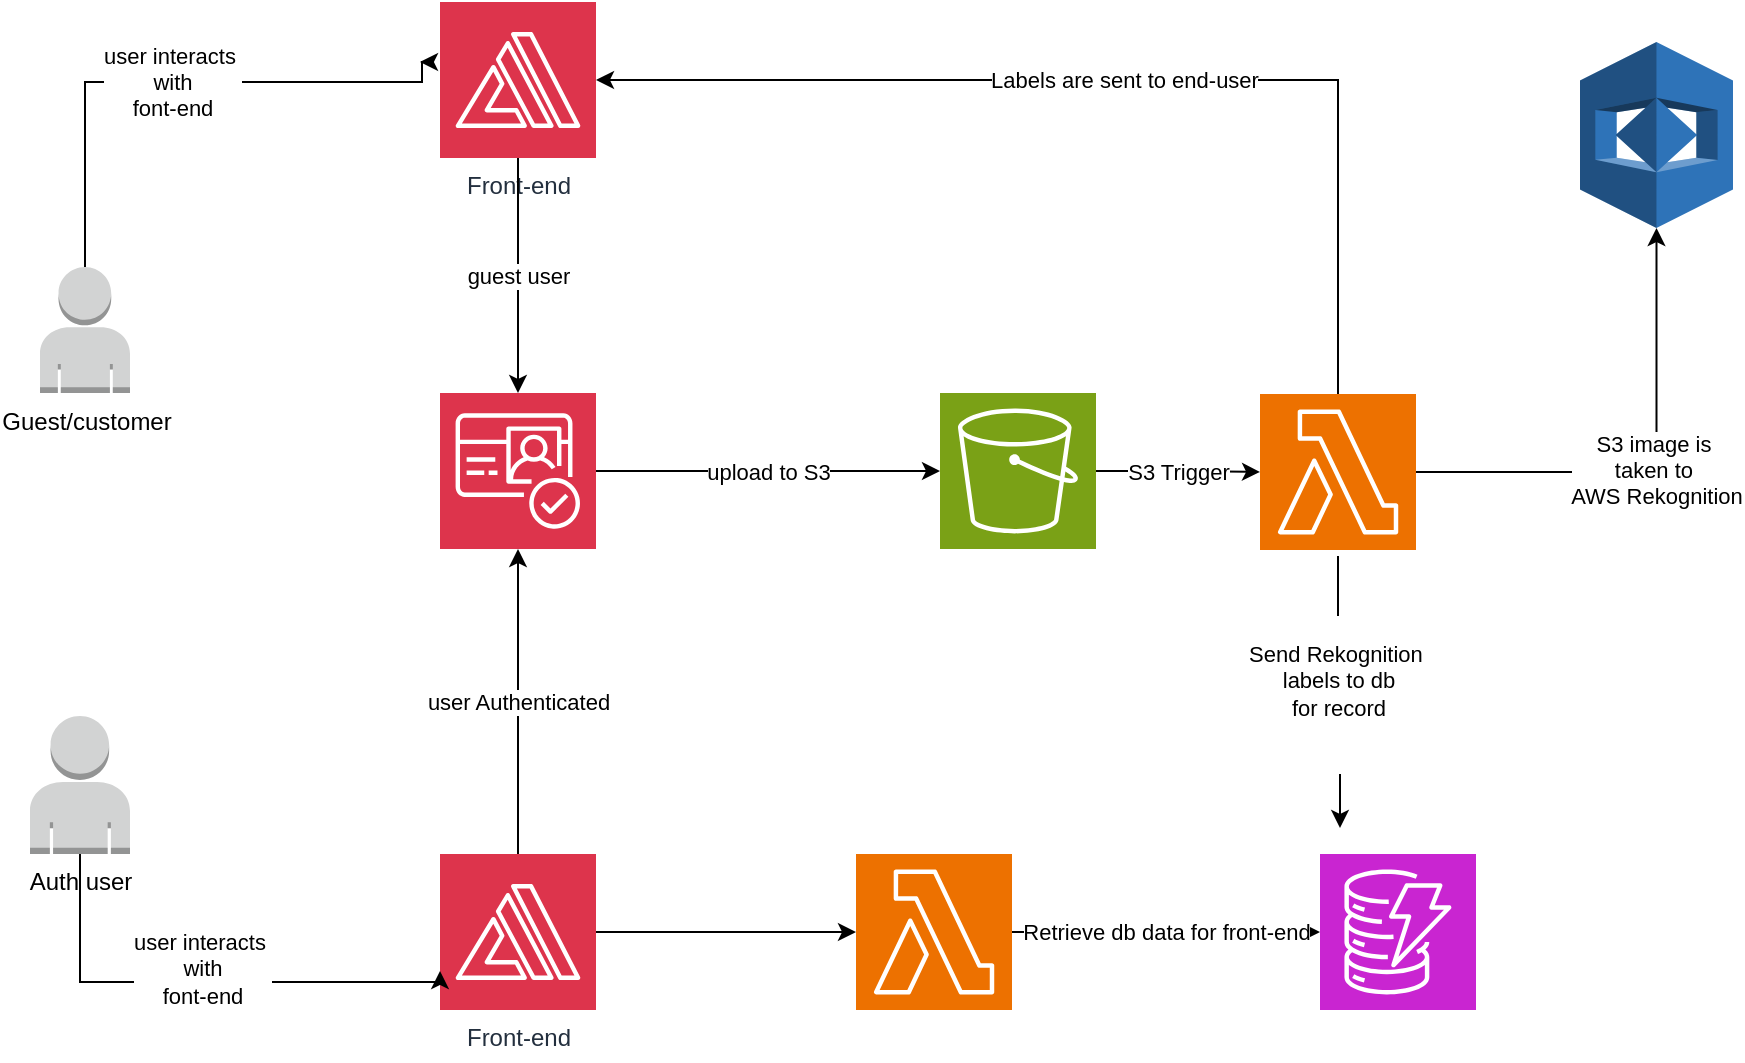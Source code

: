 <mxfile version="23.1.5" type="device">
  <diagram id="C5RBs43oDa-KdzZeNtuy" name="Page-1">
    <mxGraphModel dx="1707" dy="532" grid="1" gridSize="10" guides="1" tooltips="1" connect="1" arrows="1" fold="1" page="1" pageScale="1" pageWidth="827" pageHeight="1169" math="0" shadow="0">
      <root>
        <mxCell id="WIyWlLk6GJQsqaUBKTNV-0" />
        <mxCell id="WIyWlLk6GJQsqaUBKTNV-1" parent="WIyWlLk6GJQsqaUBKTNV-0" />
        <mxCell id="wY5oa4nwefZ4wJ2HdR3a-0" value="Guest/customer" style="outlineConnect=0;dashed=0;verticalLabelPosition=bottom;verticalAlign=top;align=center;html=1;shape=mxgraph.aws3.user;fillColor=#D2D3D3;gradientColor=none;" parent="WIyWlLk6GJQsqaUBKTNV-1" vertex="1">
          <mxGeometry x="-100" y="252.5" width="45" height="63" as="geometry" />
        </mxCell>
        <mxCell id="wY5oa4nwefZ4wJ2HdR3a-1" value="Front-end" style="sketch=0;points=[[0,0,0],[0.25,0,0],[0.5,0,0],[0.75,0,0],[1,0,0],[0,1,0],[0.25,1,0],[0.5,1,0],[0.75,1,0],[1,1,0],[0,0.25,0],[0,0.5,0],[0,0.75,0],[1,0.25,0],[1,0.5,0],[1,0.75,0]];outlineConnect=0;fontColor=#232F3E;fillColor=#DD344C;strokeColor=#ffffff;dashed=0;verticalLabelPosition=bottom;verticalAlign=top;align=center;html=1;fontSize=12;fontStyle=0;aspect=fixed;shape=mxgraph.aws4.resourceIcon;resIcon=mxgraph.aws4.amplify;" parent="WIyWlLk6GJQsqaUBKTNV-1" vertex="1">
          <mxGeometry x="100" y="120" width="78" height="78" as="geometry" />
        </mxCell>
        <mxCell id="wY5oa4nwefZ4wJ2HdR3a-2" value="user interacts&amp;nbsp;&lt;div&gt;with&lt;/div&gt;&lt;div&gt;font-end&lt;/div&gt;" style="edgeStyle=orthogonalEdgeStyle;rounded=0;orthogonalLoop=1;jettySize=auto;html=1;" parent="WIyWlLk6GJQsqaUBKTNV-1" source="wY5oa4nwefZ4wJ2HdR3a-0" edge="1">
          <mxGeometry relative="1" as="geometry">
            <mxPoint x="90" y="150" as="targetPoint" />
            <Array as="points">
              <mxPoint x="-77" y="160" />
              <mxPoint x="91" y="160" />
              <mxPoint x="91" y="150" />
            </Array>
          </mxGeometry>
        </mxCell>
        <mxCell id="wY5oa4nwefZ4wJ2HdR3a-7" value="upload to S3" style="edgeStyle=orthogonalEdgeStyle;rounded=0;orthogonalLoop=1;jettySize=auto;html=1;" parent="WIyWlLk6GJQsqaUBKTNV-1" source="wY5oa4nwefZ4wJ2HdR3a-3" target="wY5oa4nwefZ4wJ2HdR3a-6" edge="1">
          <mxGeometry relative="1" as="geometry" />
        </mxCell>
        <mxCell id="wY5oa4nwefZ4wJ2HdR3a-3" value="" style="sketch=0;points=[[0,0,0],[0.25,0,0],[0.5,0,0],[0.75,0,0],[1,0,0],[0,1,0],[0.25,1,0],[0.5,1,0],[0.75,1,0],[1,1,0],[0,0.25,0],[0,0.5,0],[0,0.75,0],[1,0.25,0],[1,0.5,0],[1,0.75,0]];outlineConnect=0;fontColor=#232F3E;fillColor=#DD344C;strokeColor=#ffffff;dashed=0;verticalLabelPosition=bottom;verticalAlign=top;align=center;html=1;fontSize=12;fontStyle=0;aspect=fixed;shape=mxgraph.aws4.resourceIcon;resIcon=mxgraph.aws4.cognito;" parent="WIyWlLk6GJQsqaUBKTNV-1" vertex="1">
          <mxGeometry x="100" y="315.5" width="78" height="78" as="geometry" />
        </mxCell>
        <mxCell id="wY5oa4nwefZ4wJ2HdR3a-4" value="guest user" style="edgeStyle=orthogonalEdgeStyle;rounded=0;orthogonalLoop=1;jettySize=auto;html=1;entryX=0.5;entryY=0;entryDx=0;entryDy=0;entryPerimeter=0;" parent="WIyWlLk6GJQsqaUBKTNV-1" source="wY5oa4nwefZ4wJ2HdR3a-1" target="wY5oa4nwefZ4wJ2HdR3a-3" edge="1">
          <mxGeometry relative="1" as="geometry" />
        </mxCell>
        <mxCell id="wY5oa4nwefZ4wJ2HdR3a-13" value="S3 Trigger" style="edgeStyle=orthogonalEdgeStyle;rounded=0;orthogonalLoop=1;jettySize=auto;html=1;" parent="WIyWlLk6GJQsqaUBKTNV-1" source="wY5oa4nwefZ4wJ2HdR3a-6" target="wY5oa4nwefZ4wJ2HdR3a-11" edge="1">
          <mxGeometry relative="1" as="geometry" />
        </mxCell>
        <mxCell id="wY5oa4nwefZ4wJ2HdR3a-6" value="" style="sketch=0;points=[[0,0,0],[0.25,0,0],[0.5,0,0],[0.75,0,0],[1,0,0],[0,1,0],[0.25,1,0],[0.5,1,0],[0.75,1,0],[1,1,0],[0,0.25,0],[0,0.5,0],[0,0.75,0],[1,0.25,0],[1,0.5,0],[1,0.75,0]];outlineConnect=0;fontColor=#232F3E;fillColor=#7AA116;strokeColor=#ffffff;dashed=0;verticalLabelPosition=bottom;verticalAlign=top;align=center;html=1;fontSize=12;fontStyle=0;aspect=fixed;shape=mxgraph.aws4.resourceIcon;resIcon=mxgraph.aws4.s3;" parent="WIyWlLk6GJQsqaUBKTNV-1" vertex="1">
          <mxGeometry x="350" y="315.5" width="78" height="78" as="geometry" />
        </mxCell>
        <mxCell id="wY5oa4nwefZ4wJ2HdR3a-8" value="" style="outlineConnect=0;dashed=0;verticalLabelPosition=bottom;verticalAlign=top;align=center;html=1;shape=mxgraph.aws3.rekognition;fillColor=#2E73B8;gradientColor=none;" parent="WIyWlLk6GJQsqaUBKTNV-1" vertex="1">
          <mxGeometry x="670" y="140" width="76.5" height="93" as="geometry" />
        </mxCell>
        <mxCell id="wY5oa4nwefZ4wJ2HdR3a-10" value="" style="sketch=0;points=[[0,0,0],[0.25,0,0],[0.5,0,0],[0.75,0,0],[1,0,0],[0,1,0],[0.25,1,0],[0.5,1,0],[0.75,1,0],[1,1,0],[0,0.25,0],[0,0.5,0],[0,0.75,0],[1,0.25,0],[1,0.5,0],[1,0.75,0]];outlineConnect=0;fontColor=#232F3E;fillColor=#C925D1;strokeColor=#ffffff;dashed=0;verticalLabelPosition=bottom;verticalAlign=top;align=center;html=1;fontSize=12;fontStyle=0;aspect=fixed;shape=mxgraph.aws4.resourceIcon;resIcon=mxgraph.aws4.dynamodb;" parent="WIyWlLk6GJQsqaUBKTNV-1" vertex="1">
          <mxGeometry x="540" y="546" width="78" height="78" as="geometry" />
        </mxCell>
        <mxCell id="wY5oa4nwefZ4wJ2HdR3a-14" value="S3 image is&amp;nbsp;&lt;div&gt;taken to&amp;nbsp;&lt;/div&gt;&lt;div&gt;AWS Rekognition&lt;/div&gt;" style="edgeStyle=orthogonalEdgeStyle;rounded=0;orthogonalLoop=1;jettySize=auto;html=1;" parent="WIyWlLk6GJQsqaUBKTNV-1" source="wY5oa4nwefZ4wJ2HdR3a-11" target="wY5oa4nwefZ4wJ2HdR3a-8" edge="1">
          <mxGeometry relative="1" as="geometry" />
        </mxCell>
        <mxCell id="wY5oa4nwefZ4wJ2HdR3a-15" value="&#xa;&lt;span style=&quot;color: rgb(0, 0, 0); font-family: Helvetica; font-size: 11px; font-style: normal; font-variant-ligatures: normal; font-variant-caps: normal; font-weight: 400; letter-spacing: normal; orphans: 2; text-align: center; text-indent: 0px; text-transform: none; widows: 2; word-spacing: 0px; -webkit-text-stroke-width: 0px; white-space: nowrap; background-color: rgb(255, 255, 255); text-decoration-thickness: initial; text-decoration-style: initial; text-decoration-color: initial; display: inline !important; float: none;&quot;&gt;Send&lt;span&gt;&amp;nbsp;&lt;/span&gt;&lt;/span&gt;&lt;span style=&quot;forced-color-adjust: none; color: light-dark(rgb(0, 0, 0), rgb(255, 255, 255)); font-family: Helvetica; font-size: 11px; font-style: normal; font-variant-ligatures: normal; font-variant-caps: normal; font-weight: 400; letter-spacing: normal; orphans: 2; text-align: center; text-indent: 0px; text-transform: none; widows: 2; word-spacing: 0px; -webkit-text-stroke-width: 0px; white-space: nowrap; background-color: light-dark(#ffffff, var(--ge-dark-color, #121212)); text-decoration-thickness: initial; text-decoration-style: initial; text-decoration-color: initial;&quot;&gt;Rekognition&amp;nbsp;&lt;/span&gt;&lt;div style=&quot;forced-color-adjust: none; color: rgb(0, 0, 0); font-family: Helvetica; font-size: 11px; font-style: normal; font-variant-ligatures: normal; font-variant-caps: normal; font-weight: 400; letter-spacing: normal; orphans: 2; text-align: center; text-indent: 0px; text-transform: none; widows: 2; word-spacing: 0px; -webkit-text-stroke-width: 0px; white-space: nowrap; text-decoration-thickness: initial; text-decoration-style: initial; text-decoration-color: initial;&quot;&gt;&lt;span style=&quot;forced-color-adjust: none; background-color: light-dark(#ffffff, var(--ge-dark-color, #121212)); color: light-dark(rgb(0, 0, 0), rgb(255, 255, 255));&quot;&gt;labels to db&lt;/span&gt;&lt;/div&gt;&lt;div style=&quot;forced-color-adjust: none; color: rgb(0, 0, 0); font-family: Helvetica; font-size: 11px; font-style: normal; font-variant-ligatures: normal; font-variant-caps: normal; font-weight: 400; letter-spacing: normal; orphans: 2; text-align: center; text-indent: 0px; text-transform: none; widows: 2; word-spacing: 0px; -webkit-text-stroke-width: 0px; white-space: nowrap; text-decoration-thickness: initial; text-decoration-style: initial; text-decoration-color: initial;&quot;&gt;for record&lt;/div&gt;&#xa;&#xa;" style="edgeStyle=orthogonalEdgeStyle;rounded=0;orthogonalLoop=1;jettySize=auto;html=1;" parent="WIyWlLk6GJQsqaUBKTNV-1" edge="1">
          <mxGeometry relative="1" as="geometry">
            <mxPoint x="550" y="533" as="targetPoint" />
            <mxPoint x="549" y="397" as="sourcePoint" />
            <Array as="points">
              <mxPoint x="549" y="473" />
              <mxPoint x="550" y="549" />
            </Array>
          </mxGeometry>
        </mxCell>
        <mxCell id="wY5oa4nwefZ4wJ2HdR3a-23" value="Labels are sent to end-user" style="edgeStyle=orthogonalEdgeStyle;rounded=0;orthogonalLoop=1;jettySize=auto;html=1;entryX=1;entryY=0.5;entryDx=0;entryDy=0;entryPerimeter=0;" parent="WIyWlLk6GJQsqaUBKTNV-1" source="wY5oa4nwefZ4wJ2HdR3a-11" target="wY5oa4nwefZ4wJ2HdR3a-1" edge="1">
          <mxGeometry relative="1" as="geometry">
            <mxPoint x="520" y="80" as="targetPoint" />
            <Array as="points">
              <mxPoint x="549" y="159" />
            </Array>
          </mxGeometry>
        </mxCell>
        <mxCell id="wY5oa4nwefZ4wJ2HdR3a-11" value="" style="sketch=0;points=[[0,0,0],[0.25,0,0],[0.5,0,0],[0.75,0,0],[1,0,0],[0,1,0],[0.25,1,0],[0.5,1,0],[0.75,1,0],[1,1,0],[0,0.25,0],[0,0.5,0],[0,0.75,0],[1,0.25,0],[1,0.5,0],[1,0.75,0]];outlineConnect=0;fontColor=#232F3E;fillColor=#ED7100;strokeColor=#ffffff;dashed=0;verticalLabelPosition=bottom;verticalAlign=top;align=center;html=1;fontSize=12;fontStyle=0;aspect=fixed;shape=mxgraph.aws4.resourceIcon;resIcon=mxgraph.aws4.lambda;" parent="WIyWlLk6GJQsqaUBKTNV-1" vertex="1">
          <mxGeometry x="510" y="316" width="78" height="78" as="geometry" />
        </mxCell>
        <mxCell id="wY5oa4nwefZ4wJ2HdR3a-17" value="Retrieve db data for front-end" style="edgeStyle=orthogonalEdgeStyle;rounded=0;orthogonalLoop=1;jettySize=auto;html=1;" parent="WIyWlLk6GJQsqaUBKTNV-1" source="wY5oa4nwefZ4wJ2HdR3a-12" target="wY5oa4nwefZ4wJ2HdR3a-10" edge="1">
          <mxGeometry relative="1" as="geometry" />
        </mxCell>
        <mxCell id="wY5oa4nwefZ4wJ2HdR3a-12" value="" style="sketch=0;points=[[0,0,0],[0.25,0,0],[0.5,0,0],[0.75,0,0],[1,0,0],[0,1,0],[0.25,1,0],[0.5,1,0],[0.75,1,0],[1,1,0],[0,0.25,0],[0,0.5,0],[0,0.75,0],[1,0.25,0],[1,0.5,0],[1,0.75,0]];outlineConnect=0;fontColor=#232F3E;fillColor=#ED7100;strokeColor=#ffffff;dashed=0;verticalLabelPosition=bottom;verticalAlign=top;align=center;html=1;fontSize=12;fontStyle=0;aspect=fixed;shape=mxgraph.aws4.resourceIcon;resIcon=mxgraph.aws4.lambda;" parent="WIyWlLk6GJQsqaUBKTNV-1" vertex="1">
          <mxGeometry x="308" y="546" width="78" height="78" as="geometry" />
        </mxCell>
        <mxCell id="wY5oa4nwefZ4wJ2HdR3a-18" value="Auth user" style="outlineConnect=0;dashed=0;verticalLabelPosition=bottom;verticalAlign=top;align=center;html=1;shape=mxgraph.aws3.user;fillColor=#D2D3D3;gradientColor=none;direction=east;" parent="WIyWlLk6GJQsqaUBKTNV-1" vertex="1">
          <mxGeometry x="-105" y="477" width="50" height="69" as="geometry" />
        </mxCell>
        <mxCell id="wY5oa4nwefZ4wJ2HdR3a-19" value="Front-end" style="sketch=0;points=[[0,0,0],[0.25,0,0],[0.5,0,0],[0.75,0,0],[1,0,0],[0,1,0],[0.25,1,0],[0.5,1,0],[0.75,1,0],[1,1,0],[0,0.25,0],[0,0.5,0],[0,0.75,0],[1,0.25,0],[1,0.5,0],[1,0.75,0]];outlineConnect=0;fontColor=#232F3E;fillColor=#DD344C;strokeColor=#ffffff;dashed=0;verticalLabelPosition=bottom;verticalAlign=top;align=center;html=1;fontSize=12;fontStyle=0;aspect=fixed;shape=mxgraph.aws4.resourceIcon;resIcon=mxgraph.aws4.amplify;" parent="WIyWlLk6GJQsqaUBKTNV-1" vertex="1">
          <mxGeometry x="100" y="546" width="78" height="78" as="geometry" />
        </mxCell>
        <mxCell id="wY5oa4nwefZ4wJ2HdR3a-20" style="edgeStyle=orthogonalEdgeStyle;rounded=0;orthogonalLoop=1;jettySize=auto;html=1;entryX=0;entryY=0.5;entryDx=0;entryDy=0;entryPerimeter=0;" parent="WIyWlLk6GJQsqaUBKTNV-1" source="wY5oa4nwefZ4wJ2HdR3a-19" target="wY5oa4nwefZ4wJ2HdR3a-12" edge="1">
          <mxGeometry relative="1" as="geometry" />
        </mxCell>
        <mxCell id="wY5oa4nwefZ4wJ2HdR3a-21" value="&#xa;&lt;span style=&quot;color: rgb(0, 0, 0); font-family: Helvetica; font-size: 11px; font-style: normal; font-variant-ligatures: normal; font-variant-caps: normal; font-weight: 400; letter-spacing: normal; orphans: 2; text-align: center; text-indent: 0px; text-transform: none; widows: 2; word-spacing: 0px; -webkit-text-stroke-width: 0px; white-space: nowrap; background-color: rgb(255, 255, 255); text-decoration-thickness: initial; text-decoration-style: initial; text-decoration-color: initial; display: inline !important; float: none;&quot;&gt;user interacts&amp;nbsp;&lt;/span&gt;&lt;div style=&quot;forced-color-adjust: none; color: rgb(0, 0, 0); font-family: Helvetica; font-size: 11px; font-style: normal; font-variant-ligatures: normal; font-variant-caps: normal; font-weight: 400; letter-spacing: normal; orphans: 2; text-align: center; text-indent: 0px; text-transform: none; widows: 2; word-spacing: 0px; -webkit-text-stroke-width: 0px; white-space: nowrap; text-decoration-thickness: initial; text-decoration-style: initial; text-decoration-color: initial;&quot;&gt;with&lt;/div&gt;&lt;div style=&quot;forced-color-adjust: none; color: rgb(0, 0, 0); font-family: Helvetica; font-size: 11px; font-style: normal; font-variant-ligatures: normal; font-variant-caps: normal; font-weight: 400; letter-spacing: normal; orphans: 2; text-align: center; text-indent: 0px; text-transform: none; widows: 2; word-spacing: 0px; -webkit-text-stroke-width: 0px; white-space: nowrap; text-decoration-thickness: initial; text-decoration-style: initial; text-decoration-color: initial;&quot;&gt;font-end&lt;/div&gt;&#xa;&#xa;" style="edgeStyle=orthogonalEdgeStyle;rounded=0;orthogonalLoop=1;jettySize=auto;html=1;entryX=0;entryY=0.75;entryDx=0;entryDy=0;entryPerimeter=0;" parent="WIyWlLk6GJQsqaUBKTNV-1" source="wY5oa4nwefZ4wJ2HdR3a-18" target="wY5oa4nwefZ4wJ2HdR3a-19" edge="1">
          <mxGeometry relative="1" as="geometry">
            <Array as="points">
              <mxPoint x="-80" y="610" />
              <mxPoint x="100" y="610" />
            </Array>
          </mxGeometry>
        </mxCell>
        <mxCell id="wY5oa4nwefZ4wJ2HdR3a-22" value="user Authenticated" style="edgeStyle=orthogonalEdgeStyle;rounded=0;orthogonalLoop=1;jettySize=auto;html=1;entryX=0.5;entryY=1;entryDx=0;entryDy=0;entryPerimeter=0;" parent="WIyWlLk6GJQsqaUBKTNV-1" source="wY5oa4nwefZ4wJ2HdR3a-19" target="wY5oa4nwefZ4wJ2HdR3a-3" edge="1">
          <mxGeometry relative="1" as="geometry" />
        </mxCell>
      </root>
    </mxGraphModel>
  </diagram>
</mxfile>
